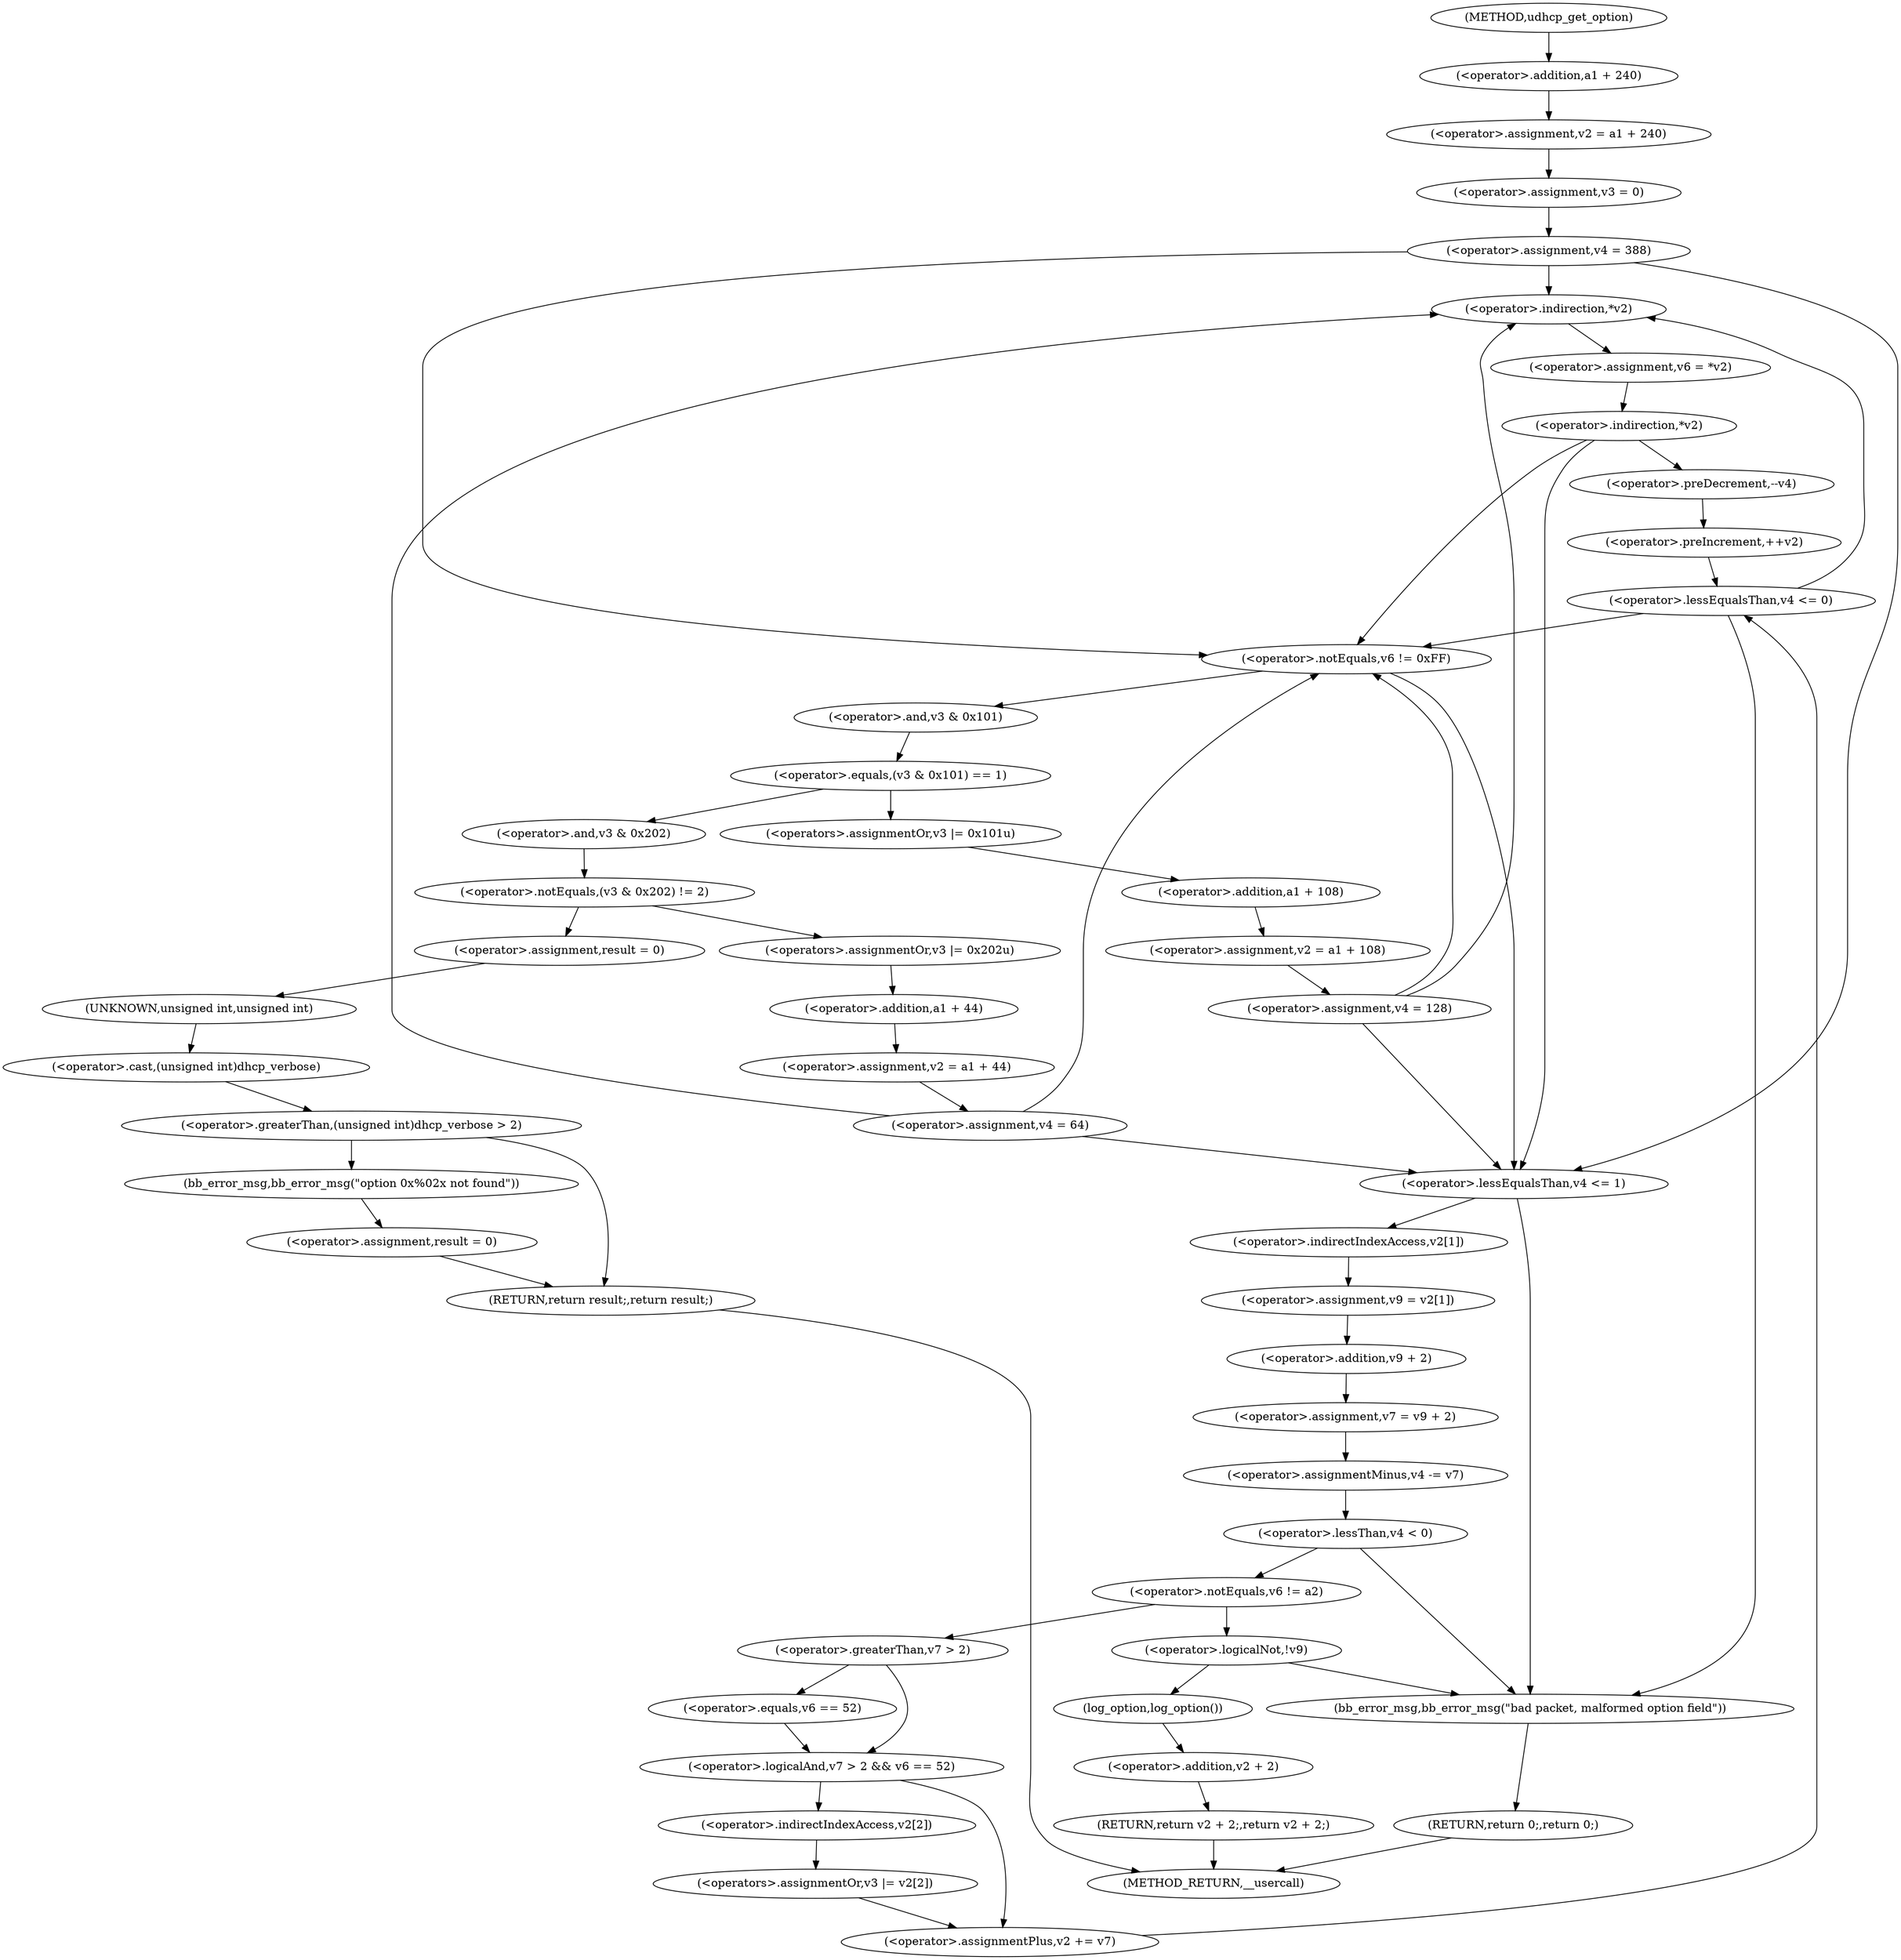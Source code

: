 digraph udhcp_get_option {  
"1000119" [label = "(<operator>.assignment,v2 = a1 + 240)" ]
"1000121" [label = "(<operator>.addition,a1 + 240)" ]
"1000124" [label = "(<operator>.assignment,v3 = 0)" ]
"1000127" [label = "(<operator>.assignment,v4 = 388)" ]
"1000136" [label = "(<operator>.assignment,v6 = *v2)" ]
"1000138" [label = "(<operator>.indirection,*v2)" ]
"1000141" [label = "(<operator>.indirection,*v2)" ]
"1000144" [label = "(<operator>.preDecrement,--v4)" ]
"1000146" [label = "(<operator>.preIncrement,++v2)" ]
"1000150" [label = "(<operator>.lessEqualsThan,v4 <= 0)" ]
"1000155" [label = "(<operator>.notEquals,v6 != 0xFF)" ]
"1000160" [label = "(<operator>.equals,(v3 & 0x101) == 1)" ]
"1000161" [label = "(<operator>.and,v3 & 0x101)" ]
"1000166" [label = "(<operators>.assignmentOr,v3 |= 0x101u)" ]
"1000169" [label = "(<operator>.assignment,v2 = a1 + 108)" ]
"1000171" [label = "(<operator>.addition,a1 + 108)" ]
"1000174" [label = "(<operator>.assignment,v4 = 128)" ]
"1000180" [label = "(<operator>.notEquals,(v3 & 0x202) != 2)" ]
"1000181" [label = "(<operator>.and,v3 & 0x202)" ]
"1000186" [label = "(<operator>.assignment,result = 0)" ]
"1000190" [label = "(<operator>.greaterThan,(unsigned int)dhcp_verbose > 2)" ]
"1000191" [label = "(<operator>.cast,(unsigned int)dhcp_verbose)" ]
"1000192" [label = "(UNKNOWN,unsigned int,unsigned int)" ]
"1000196" [label = "(bb_error_msg,bb_error_msg(\"option 0x%02x not found\"))" ]
"1000198" [label = "(<operator>.assignment,result = 0)" ]
"1000201" [label = "(RETURN,return result;,return result;)" ]
"1000203" [label = "(<operators>.assignmentOr,v3 |= 0x202u)" ]
"1000206" [label = "(<operator>.assignment,v2 = a1 + 44)" ]
"1000208" [label = "(<operator>.addition,a1 + 44)" ]
"1000211" [label = "(<operator>.assignment,v4 = 64)" ]
"1000215" [label = "(<operator>.lessEqualsThan,v4 <= 1)" ]
"1000219" [label = "(<operator>.assignment,v9 = v2[1])" ]
"1000221" [label = "(<operator>.indirectIndexAccess,v2[1])" ]
"1000224" [label = "(<operator>.assignment,v7 = v9 + 2)" ]
"1000226" [label = "(<operator>.addition,v9 + 2)" ]
"1000229" [label = "(<operator>.assignmentMinus,v4 -= v7)" ]
"1000233" [label = "(<operator>.lessThan,v4 < 0)" ]
"1000238" [label = "(<operator>.notEquals,v6 != a2)" ]
"1000243" [label = "(<operator>.logicalAnd,v7 > 2 && v6 == 52)" ]
"1000244" [label = "(<operator>.greaterThan,v7 > 2)" ]
"1000247" [label = "(<operator>.equals,v6 == 52)" ]
"1000250" [label = "(<operators>.assignmentOr,v3 |= v2[2])" ]
"1000252" [label = "(<operator>.indirectIndexAccess,v2[2])" ]
"1000255" [label = "(<operator>.assignmentPlus,v2 += v7)" ]
"1000260" [label = "(<operator>.logicalNot,!v9)" ]
"1000264" [label = "(bb_error_msg,bb_error_msg(\"bad packet, malformed option field\"))" ]
"1000266" [label = "(RETURN,return 0;,return 0;)" ]
"1000268" [label = "(log_option,log_option())" ]
"1000269" [label = "(RETURN,return v2 + 2;,return v2 + 2;)" ]
"1000270" [label = "(<operator>.addition,v2 + 2)" ]
"1000108" [label = "(METHOD,udhcp_get_option)" ]
"1000273" [label = "(METHOD_RETURN,__usercall)" ]
  "1000119" -> "1000124" 
  "1000121" -> "1000119" 
  "1000124" -> "1000127" 
  "1000127" -> "1000138" 
  "1000127" -> "1000155" 
  "1000127" -> "1000215" 
  "1000136" -> "1000141" 
  "1000138" -> "1000136" 
  "1000141" -> "1000155" 
  "1000141" -> "1000215" 
  "1000141" -> "1000144" 
  "1000144" -> "1000146" 
  "1000146" -> "1000150" 
  "1000150" -> "1000138" 
  "1000150" -> "1000155" 
  "1000150" -> "1000264" 
  "1000155" -> "1000215" 
  "1000155" -> "1000161" 
  "1000160" -> "1000166" 
  "1000160" -> "1000181" 
  "1000161" -> "1000160" 
  "1000166" -> "1000171" 
  "1000169" -> "1000174" 
  "1000171" -> "1000169" 
  "1000174" -> "1000138" 
  "1000174" -> "1000155" 
  "1000174" -> "1000215" 
  "1000180" -> "1000186" 
  "1000180" -> "1000203" 
  "1000181" -> "1000180" 
  "1000186" -> "1000192" 
  "1000190" -> "1000196" 
  "1000190" -> "1000201" 
  "1000191" -> "1000190" 
  "1000192" -> "1000191" 
  "1000196" -> "1000198" 
  "1000198" -> "1000201" 
  "1000201" -> "1000273" 
  "1000203" -> "1000208" 
  "1000206" -> "1000211" 
  "1000208" -> "1000206" 
  "1000211" -> "1000138" 
  "1000211" -> "1000155" 
  "1000211" -> "1000215" 
  "1000215" -> "1000264" 
  "1000215" -> "1000221" 
  "1000219" -> "1000226" 
  "1000221" -> "1000219" 
  "1000224" -> "1000229" 
  "1000226" -> "1000224" 
  "1000229" -> "1000233" 
  "1000233" -> "1000264" 
  "1000233" -> "1000238" 
  "1000238" -> "1000244" 
  "1000238" -> "1000260" 
  "1000243" -> "1000252" 
  "1000243" -> "1000255" 
  "1000244" -> "1000243" 
  "1000244" -> "1000247" 
  "1000247" -> "1000243" 
  "1000250" -> "1000255" 
  "1000252" -> "1000250" 
  "1000255" -> "1000150" 
  "1000260" -> "1000268" 
  "1000260" -> "1000264" 
  "1000264" -> "1000266" 
  "1000266" -> "1000273" 
  "1000268" -> "1000270" 
  "1000269" -> "1000273" 
  "1000270" -> "1000269" 
  "1000108" -> "1000121" 
}
